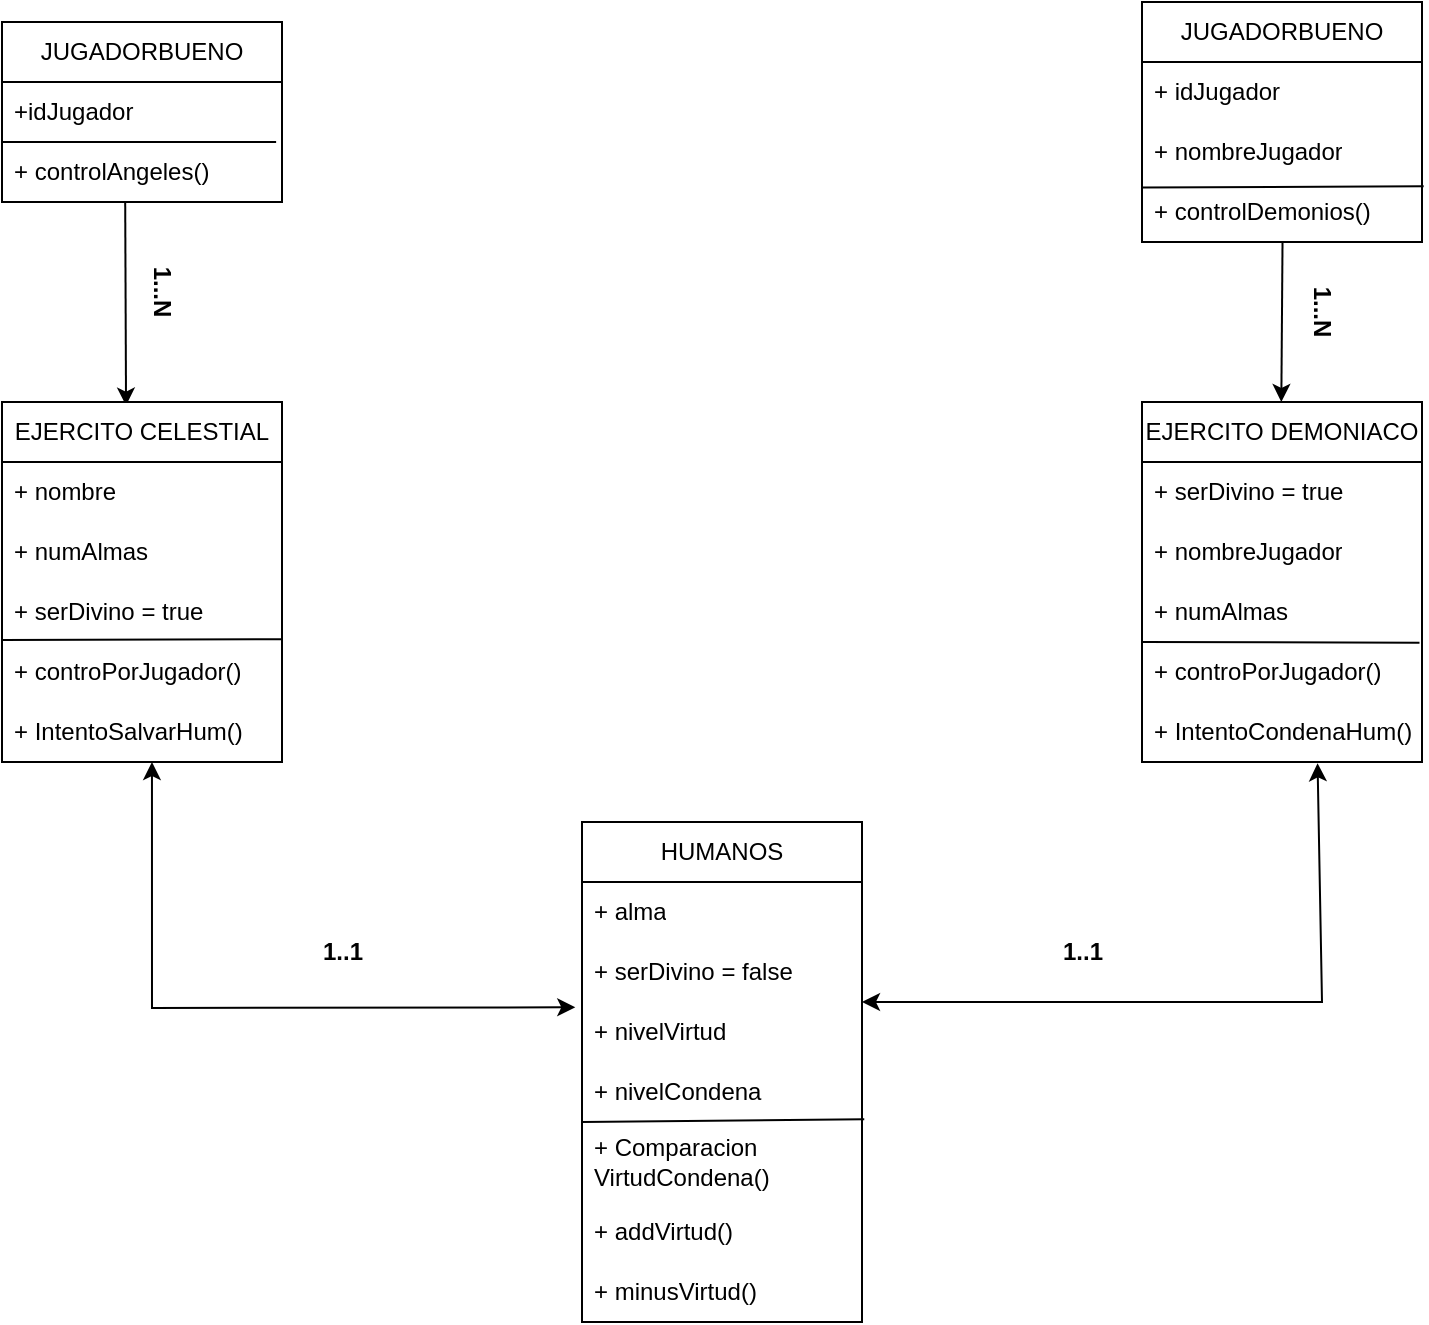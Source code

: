 <mxfile version="20.6.0" type="device"><diagram id="C5RBs43oDa-KdzZeNtuy" name="Page-1"><mxGraphModel dx="824" dy="855" grid="1" gridSize="10" guides="1" tooltips="1" connect="1" arrows="1" fold="1" page="1" pageScale="1" pageWidth="827" pageHeight="1169" math="0" shadow="0"><root><mxCell id="WIyWlLk6GJQsqaUBKTNV-0"/><mxCell id="WIyWlLk6GJQsqaUBKTNV-1" parent="WIyWlLk6GJQsqaUBKTNV-0"/><mxCell id="3XLR6WnjR2mLh8wY3qea-0" value="JUGADORBUENO" style="swimlane;fontStyle=0;childLayout=stackLayout;horizontal=1;startSize=30;horizontalStack=0;resizeParent=1;resizeParentMax=0;resizeLast=0;collapsible=1;marginBottom=0;whiteSpace=wrap;html=1;" vertex="1" parent="WIyWlLk6GJQsqaUBKTNV-1"><mxGeometry x="20" y="30" width="140" height="90" as="geometry"/></mxCell><mxCell id="3XLR6WnjR2mLh8wY3qea-2" value="+idJugador" style="text;strokeColor=none;fillColor=none;align=left;verticalAlign=middle;spacingLeft=4;spacingRight=4;overflow=hidden;points=[[0,0.5],[1,0.5]];portConstraint=eastwest;rotatable=0;whiteSpace=wrap;html=1;" vertex="1" parent="3XLR6WnjR2mLh8wY3qea-0"><mxGeometry y="30" width="140" height="30" as="geometry"/></mxCell><mxCell id="3XLR6WnjR2mLh8wY3qea-3" value="+ controlAngeles()" style="text;strokeColor=none;fillColor=none;align=left;verticalAlign=middle;spacingLeft=4;spacingRight=4;overflow=hidden;points=[[0,0.5],[1,0.5]];portConstraint=eastwest;rotatable=0;whiteSpace=wrap;html=1;" vertex="1" parent="3XLR6WnjR2mLh8wY3qea-0"><mxGeometry y="60" width="140" height="30" as="geometry"/></mxCell><mxCell id="3XLR6WnjR2mLh8wY3qea-8" value="" style="endArrow=none;html=1;rounded=0;entryX=0.979;entryY=0;entryDx=0;entryDy=0;entryPerimeter=0;" edge="1" parent="3XLR6WnjR2mLh8wY3qea-0" target="3XLR6WnjR2mLh8wY3qea-3"><mxGeometry width="50" height="50" relative="1" as="geometry"><mxPoint y="60" as="sourcePoint"/><mxPoint x="280" y="150" as="targetPoint"/></mxGeometry></mxCell><mxCell id="3XLR6WnjR2mLh8wY3qea-4" value="HUMANOS" style="swimlane;fontStyle=0;childLayout=stackLayout;horizontal=1;startSize=30;horizontalStack=0;resizeParent=1;resizeParentMax=0;resizeLast=0;collapsible=1;marginBottom=0;whiteSpace=wrap;html=1;" vertex="1" parent="WIyWlLk6GJQsqaUBKTNV-1"><mxGeometry x="310" y="430" width="140" height="250" as="geometry"/></mxCell><mxCell id="3XLR6WnjR2mLh8wY3qea-5" value="+ alma" style="text;strokeColor=none;fillColor=none;align=left;verticalAlign=middle;spacingLeft=4;spacingRight=4;overflow=hidden;points=[[0,0.5],[1,0.5]];portConstraint=eastwest;rotatable=0;whiteSpace=wrap;html=1;" vertex="1" parent="3XLR6WnjR2mLh8wY3qea-4"><mxGeometry y="30" width="140" height="30" as="geometry"/></mxCell><mxCell id="3XLR6WnjR2mLh8wY3qea-23" value="+ serDivino = false" style="text;strokeColor=none;fillColor=none;align=left;verticalAlign=middle;spacingLeft=4;spacingRight=4;overflow=hidden;points=[[0,0.5],[1,0.5]];portConstraint=eastwest;rotatable=0;whiteSpace=wrap;html=1;" vertex="1" parent="3XLR6WnjR2mLh8wY3qea-4"><mxGeometry y="60" width="140" height="30" as="geometry"/></mxCell><mxCell id="3XLR6WnjR2mLh8wY3qea-6" value="+ nivelVirtud" style="text;strokeColor=none;fillColor=none;align=left;verticalAlign=middle;spacingLeft=4;spacingRight=4;overflow=hidden;points=[[0,0.5],[1,0.5]];portConstraint=eastwest;rotatable=0;whiteSpace=wrap;html=1;" vertex="1" parent="3XLR6WnjR2mLh8wY3qea-4"><mxGeometry y="90" width="140" height="30" as="geometry"/></mxCell><mxCell id="3XLR6WnjR2mLh8wY3qea-7" value="+ nivelCondena" style="text;strokeColor=none;fillColor=none;align=left;verticalAlign=middle;spacingLeft=4;spacingRight=4;overflow=hidden;points=[[0,0.5],[1,0.5]];portConstraint=eastwest;rotatable=0;whiteSpace=wrap;html=1;" vertex="1" parent="3XLR6WnjR2mLh8wY3qea-4"><mxGeometry y="120" width="140" height="30" as="geometry"/></mxCell><mxCell id="3XLR6WnjR2mLh8wY3qea-43" value="" style="endArrow=none;html=1;rounded=0;entryX=1.008;entryY=-0.033;entryDx=0;entryDy=0;entryPerimeter=0;" edge="1" parent="3XLR6WnjR2mLh8wY3qea-4" target="3XLR6WnjR2mLh8wY3qea-42"><mxGeometry width="50" height="50" relative="1" as="geometry"><mxPoint y="150" as="sourcePoint"/><mxPoint x="50" y="100" as="targetPoint"/></mxGeometry></mxCell><mxCell id="3XLR6WnjR2mLh8wY3qea-42" value="+ Comparacion&lt;br&gt;VirtudCondena()" style="text;strokeColor=none;fillColor=none;align=left;verticalAlign=middle;spacingLeft=4;spacingRight=4;overflow=hidden;points=[[0,0.5],[1,0.5]];portConstraint=eastwest;rotatable=0;whiteSpace=wrap;html=1;" vertex="1" parent="3XLR6WnjR2mLh8wY3qea-4"><mxGeometry y="150" width="140" height="40" as="geometry"/></mxCell><mxCell id="3XLR6WnjR2mLh8wY3qea-44" value="+ addVirtud()" style="text;strokeColor=none;fillColor=none;align=left;verticalAlign=middle;spacingLeft=4;spacingRight=4;overflow=hidden;points=[[0,0.5],[1,0.5]];portConstraint=eastwest;rotatable=0;whiteSpace=wrap;html=1;" vertex="1" parent="3XLR6WnjR2mLh8wY3qea-4"><mxGeometry y="190" width="140" height="30" as="geometry"/></mxCell><mxCell id="3XLR6WnjR2mLh8wY3qea-50" value="+ minusVirtud()" style="text;strokeColor=none;fillColor=none;align=left;verticalAlign=middle;spacingLeft=4;spacingRight=4;overflow=hidden;points=[[0,0.5],[1,0.5]];portConstraint=eastwest;rotatable=0;whiteSpace=wrap;html=1;" vertex="1" parent="3XLR6WnjR2mLh8wY3qea-4"><mxGeometry y="220" width="140" height="30" as="geometry"/></mxCell><mxCell id="3XLR6WnjR2mLh8wY3qea-10" value="JUGADORBUENO" style="swimlane;fontStyle=0;childLayout=stackLayout;horizontal=1;startSize=30;horizontalStack=0;resizeParent=1;resizeParentMax=0;resizeLast=0;collapsible=1;marginBottom=0;whiteSpace=wrap;html=1;" vertex="1" parent="WIyWlLk6GJQsqaUBKTNV-1"><mxGeometry x="590" y="20" width="140" height="120" as="geometry"/></mxCell><mxCell id="3XLR6WnjR2mLh8wY3qea-11" value="+ idJugador" style="text;strokeColor=none;fillColor=none;align=left;verticalAlign=middle;spacingLeft=4;spacingRight=4;overflow=hidden;points=[[0,0.5],[1,0.5]];portConstraint=eastwest;rotatable=0;whiteSpace=wrap;html=1;" vertex="1" parent="3XLR6WnjR2mLh8wY3qea-10"><mxGeometry y="30" width="140" height="30" as="geometry"/></mxCell><mxCell id="3XLR6WnjR2mLh8wY3qea-35" value="+ nombreJugador" style="text;strokeColor=none;fillColor=none;align=left;verticalAlign=middle;spacingLeft=4;spacingRight=4;overflow=hidden;points=[[0,0.5],[1,0.5]];portConstraint=eastwest;rotatable=0;whiteSpace=wrap;html=1;" vertex="1" parent="3XLR6WnjR2mLh8wY3qea-10"><mxGeometry y="60" width="140" height="30" as="geometry"/></mxCell><mxCell id="3XLR6WnjR2mLh8wY3qea-12" value="+ controlDemonios()" style="text;strokeColor=none;fillColor=none;align=left;verticalAlign=middle;spacingLeft=4;spacingRight=4;overflow=hidden;points=[[0,0.5],[1,0.5]];portConstraint=eastwest;rotatable=0;whiteSpace=wrap;html=1;" vertex="1" parent="3XLR6WnjR2mLh8wY3qea-10"><mxGeometry y="90" width="140" height="30" as="geometry"/></mxCell><mxCell id="3XLR6WnjR2mLh8wY3qea-13" value="" style="endArrow=none;html=1;rounded=0;entryX=0.979;entryY=0;entryDx=0;entryDy=0;entryPerimeter=0;startArrow=none;" edge="1" parent="3XLR6WnjR2mLh8wY3qea-10" target="3XLR6WnjR2mLh8wY3qea-12" source="3XLR6WnjR2mLh8wY3qea-35"><mxGeometry width="50" height="50" relative="1" as="geometry"><mxPoint y="60" as="sourcePoint"/><mxPoint x="280" y="150" as="targetPoint"/></mxGeometry></mxCell><mxCell id="3XLR6WnjR2mLh8wY3qea-37" value="" style="endArrow=none;html=1;rounded=0;exitX=0.001;exitY=1.093;exitDx=0;exitDy=0;exitPerimeter=0;entryX=1.006;entryY=0.07;entryDx=0;entryDy=0;entryPerimeter=0;" edge="1" parent="3XLR6WnjR2mLh8wY3qea-10" source="3XLR6WnjR2mLh8wY3qea-35" target="3XLR6WnjR2mLh8wY3qea-12"><mxGeometry width="50" height="50" relative="1" as="geometry"><mxPoint x="-40" y="230" as="sourcePoint"/><mxPoint x="10" y="180" as="targetPoint"/></mxGeometry></mxCell><mxCell id="3XLR6WnjR2mLh8wY3qea-14" value="" style="endArrow=classic;html=1;rounded=0;exitX=0.44;exitY=1;exitDx=0;exitDy=0;exitPerimeter=0;entryX=0.443;entryY=0.01;entryDx=0;entryDy=0;entryPerimeter=0;" edge="1" parent="WIyWlLk6GJQsqaUBKTNV-1" source="3XLR6WnjR2mLh8wY3qea-3" target="3XLR6WnjR2mLh8wY3qea-19"><mxGeometry width="50" height="50" relative="1" as="geometry"><mxPoint x="100" y="230" as="sourcePoint"/><mxPoint x="81" y="200" as="targetPoint"/></mxGeometry></mxCell><mxCell id="3XLR6WnjR2mLh8wY3qea-19" value="EJERCITO CELESTIAL" style="swimlane;fontStyle=0;childLayout=stackLayout;horizontal=1;startSize=30;horizontalStack=0;resizeParent=1;resizeParentMax=0;resizeLast=0;collapsible=1;marginBottom=0;whiteSpace=wrap;html=1;" vertex="1" parent="WIyWlLk6GJQsqaUBKTNV-1"><mxGeometry x="20" y="220" width="140" height="180" as="geometry"/></mxCell><mxCell id="3XLR6WnjR2mLh8wY3qea-33" value="+ nombre" style="text;strokeColor=none;fillColor=none;align=left;verticalAlign=middle;spacingLeft=4;spacingRight=4;overflow=hidden;points=[[0,0.5],[1,0.5]];portConstraint=eastwest;rotatable=0;whiteSpace=wrap;html=1;" vertex="1" parent="3XLR6WnjR2mLh8wY3qea-19"><mxGeometry y="30" width="140" height="30" as="geometry"/></mxCell><mxCell id="3XLR6WnjR2mLh8wY3qea-34" value="+ numAlmas" style="text;strokeColor=none;fillColor=none;align=left;verticalAlign=middle;spacingLeft=4;spacingRight=4;overflow=hidden;points=[[0,0.5],[1,0.5]];portConstraint=eastwest;rotatable=0;whiteSpace=wrap;html=1;" vertex="1" parent="3XLR6WnjR2mLh8wY3qea-19"><mxGeometry y="60" width="140" height="30" as="geometry"/></mxCell><mxCell id="3XLR6WnjR2mLh8wY3qea-20" value="+ serDivino = true" style="text;strokeColor=none;fillColor=none;align=left;verticalAlign=middle;spacingLeft=4;spacingRight=4;overflow=hidden;points=[[0,0.5],[1,0.5]];portConstraint=eastwest;rotatable=0;whiteSpace=wrap;html=1;" vertex="1" parent="3XLR6WnjR2mLh8wY3qea-19"><mxGeometry y="90" width="140" height="30" as="geometry"/></mxCell><mxCell id="3XLR6WnjR2mLh8wY3qea-21" value="+ controPorJugador()" style="text;strokeColor=none;fillColor=none;align=left;verticalAlign=middle;spacingLeft=4;spacingRight=4;overflow=hidden;points=[[0,0.5],[1,0.5]];portConstraint=eastwest;rotatable=0;whiteSpace=wrap;html=1;" vertex="1" parent="3XLR6WnjR2mLh8wY3qea-19"><mxGeometry y="120" width="140" height="30" as="geometry"/></mxCell><mxCell id="3XLR6WnjR2mLh8wY3qea-22" value="" style="endArrow=none;html=1;rounded=0;entryX=1.003;entryY=-0.045;entryDx=0;entryDy=0;entryPerimeter=0;" edge="1" parent="3XLR6WnjR2mLh8wY3qea-19" target="3XLR6WnjR2mLh8wY3qea-21"><mxGeometry width="50" height="50" relative="1" as="geometry"><mxPoint y="119" as="sourcePoint"/><mxPoint x="280" y="150" as="targetPoint"/></mxGeometry></mxCell><mxCell id="3XLR6WnjR2mLh8wY3qea-45" value="+ IntentoSalvarHum()" style="text;strokeColor=none;fillColor=none;align=left;verticalAlign=middle;spacingLeft=4;spacingRight=4;overflow=hidden;points=[[0,0.5],[1,0.5]];portConstraint=eastwest;rotatable=0;whiteSpace=wrap;html=1;" vertex="1" parent="3XLR6WnjR2mLh8wY3qea-19"><mxGeometry y="150" width="140" height="30" as="geometry"/></mxCell><mxCell id="3XLR6WnjR2mLh8wY3qea-24" value="EJERCITO DEMONIACO" style="swimlane;fontStyle=0;childLayout=stackLayout;horizontal=1;startSize=30;horizontalStack=0;resizeParent=1;resizeParentMax=0;resizeLast=0;collapsible=1;marginBottom=0;whiteSpace=wrap;html=1;" vertex="1" parent="WIyWlLk6GJQsqaUBKTNV-1"><mxGeometry x="590" y="220" width="140" height="180" as="geometry"/></mxCell><mxCell id="3XLR6WnjR2mLh8wY3qea-25" value="+ serDivino = true" style="text;strokeColor=none;fillColor=none;align=left;verticalAlign=middle;spacingLeft=4;spacingRight=4;overflow=hidden;points=[[0,0.5],[1,0.5]];portConstraint=eastwest;rotatable=0;whiteSpace=wrap;html=1;" vertex="1" parent="3XLR6WnjR2mLh8wY3qea-24"><mxGeometry y="30" width="140" height="30" as="geometry"/></mxCell><mxCell id="3XLR6WnjR2mLh8wY3qea-39" value="+ nombreJugador" style="text;strokeColor=none;fillColor=none;align=left;verticalAlign=middle;spacingLeft=4;spacingRight=4;overflow=hidden;points=[[0,0.5],[1,0.5]];portConstraint=eastwest;rotatable=0;whiteSpace=wrap;html=1;" vertex="1" parent="3XLR6WnjR2mLh8wY3qea-24"><mxGeometry y="60" width="140" height="30" as="geometry"/></mxCell><mxCell id="3XLR6WnjR2mLh8wY3qea-40" value="+ numAlmas" style="text;strokeColor=none;fillColor=none;align=left;verticalAlign=middle;spacingLeft=4;spacingRight=4;overflow=hidden;points=[[0,0.5],[1,0.5]];portConstraint=eastwest;rotatable=0;whiteSpace=wrap;html=1;" vertex="1" parent="3XLR6WnjR2mLh8wY3qea-24"><mxGeometry y="90" width="140" height="30" as="geometry"/></mxCell><mxCell id="3XLR6WnjR2mLh8wY3qea-26" value="+ controPorJugador()" style="text;strokeColor=none;fillColor=none;align=left;verticalAlign=middle;spacingLeft=4;spacingRight=4;overflow=hidden;points=[[0,0.5],[1,0.5]];portConstraint=eastwest;rotatable=0;whiteSpace=wrap;html=1;" vertex="1" parent="3XLR6WnjR2mLh8wY3qea-24"><mxGeometry y="120" width="140" height="30" as="geometry"/></mxCell><mxCell id="3XLR6WnjR2mLh8wY3qea-47" value="+ IntentoCondenaHum()" style="text;strokeColor=none;fillColor=none;align=left;verticalAlign=middle;spacingLeft=4;spacingRight=4;overflow=hidden;points=[[0,0.5],[1,0.5]];portConstraint=eastwest;rotatable=0;whiteSpace=wrap;html=1;" vertex="1" parent="3XLR6WnjR2mLh8wY3qea-24"><mxGeometry y="150" width="140" height="30" as="geometry"/></mxCell><mxCell id="3XLR6WnjR2mLh8wY3qea-29" value="&lt;b&gt;1...N&lt;/b&gt;" style="text;html=1;strokeColor=none;fillColor=none;align=center;verticalAlign=middle;whiteSpace=wrap;rounded=0;rotation=90;" vertex="1" parent="WIyWlLk6GJQsqaUBKTNV-1"><mxGeometry x="70" y="150" width="60" height="30" as="geometry"/></mxCell><mxCell id="3XLR6WnjR2mLh8wY3qea-30" value="&lt;b&gt;1...N&lt;/b&gt;" style="text;html=1;strokeColor=none;fillColor=none;align=center;verticalAlign=middle;whiteSpace=wrap;rounded=0;rotation=90;" vertex="1" parent="WIyWlLk6GJQsqaUBKTNV-1"><mxGeometry x="650" y="160" width="60" height="30" as="geometry"/></mxCell><mxCell id="3XLR6WnjR2mLh8wY3qea-31" value="" style="endArrow=classic;html=1;rounded=0;exitX=0.44;exitY=1;exitDx=0;exitDy=0;exitPerimeter=0;" edge="1" parent="WIyWlLk6GJQsqaUBKTNV-1"><mxGeometry width="50" height="50" relative="1" as="geometry"><mxPoint x="660.26" y="140" as="sourcePoint"/><mxPoint x="659.66" y="220" as="targetPoint"/></mxGeometry></mxCell><mxCell id="3XLR6WnjR2mLh8wY3qea-41" value="" style="endArrow=none;html=1;rounded=0;entryX=0.991;entryY=0.013;entryDx=0;entryDy=0;entryPerimeter=0;" edge="1" parent="WIyWlLk6GJQsqaUBKTNV-1" target="3XLR6WnjR2mLh8wY3qea-26"><mxGeometry width="50" height="50" relative="1" as="geometry"><mxPoint x="590" y="340" as="sourcePoint"/><mxPoint x="690" y="270" as="targetPoint"/></mxGeometry></mxCell><mxCell id="3XLR6WnjR2mLh8wY3qea-51" value="" style="endArrow=classic;startArrow=classic;html=1;rounded=0;entryX=0.627;entryY=1.022;entryDx=0;entryDy=0;entryPerimeter=0;" edge="1" parent="WIyWlLk6GJQsqaUBKTNV-1" target="3XLR6WnjR2mLh8wY3qea-47"><mxGeometry width="50" height="50" relative="1" as="geometry"><mxPoint x="450" y="520" as="sourcePoint"/><mxPoint x="450" y="400" as="targetPoint"/><Array as="points"><mxPoint x="680" y="520"/></Array></mxGeometry></mxCell><mxCell id="3XLR6WnjR2mLh8wY3qea-52" value="" style="endArrow=classic;startArrow=classic;html=1;rounded=0;exitX=-0.024;exitY=0.088;exitDx=0;exitDy=0;exitPerimeter=0;entryX=0.627;entryY=1.022;entryDx=0;entryDy=0;entryPerimeter=0;" edge="1" parent="WIyWlLk6GJQsqaUBKTNV-1" source="3XLR6WnjR2mLh8wY3qea-6"><mxGeometry width="50" height="50" relative="1" as="geometry"><mxPoint x="-130.0" y="518.35" as="sourcePoint"/><mxPoint x="94.98" y="400.0" as="targetPoint"/><Array as="points"><mxPoint x="95" y="523"/></Array></mxGeometry></mxCell><mxCell id="3XLR6WnjR2mLh8wY3qea-53" value="&lt;b&gt;1..1&lt;/b&gt;" style="text;html=1;align=center;verticalAlign=middle;resizable=0;points=[];autosize=1;strokeColor=none;fillColor=none;" vertex="1" parent="WIyWlLk6GJQsqaUBKTNV-1"><mxGeometry x="170" y="480" width="40" height="30" as="geometry"/></mxCell><mxCell id="3XLR6WnjR2mLh8wY3qea-54" value="&lt;b&gt;1..1&lt;/b&gt;" style="text;html=1;align=center;verticalAlign=middle;resizable=0;points=[];autosize=1;strokeColor=none;fillColor=none;" vertex="1" parent="WIyWlLk6GJQsqaUBKTNV-1"><mxGeometry x="540" y="480" width="40" height="30" as="geometry"/></mxCell></root></mxGraphModel></diagram></mxfile>
